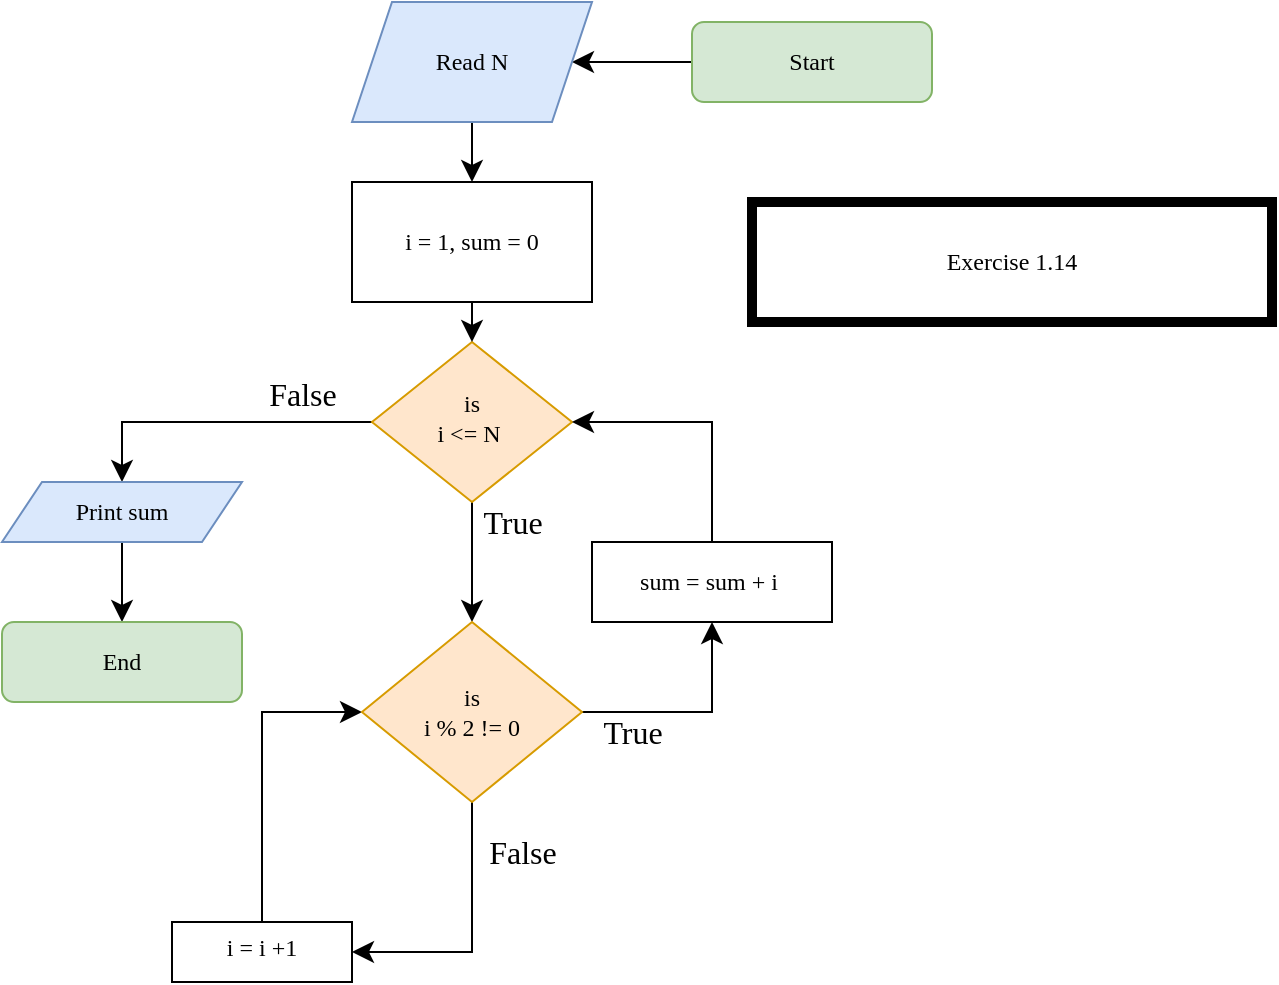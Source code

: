 <mxfile version="24.7.16">
  <diagram name="Exercise1_14" id="OjfafZJgLtIsrFkGz_i3">
    <mxGraphModel dx="1354" dy="969" grid="1" gridSize="10" guides="1" tooltips="1" connect="1" arrows="1" fold="1" page="0" pageScale="1" pageWidth="827" pageHeight="1169" math="0" shadow="0">
      <root>
        <mxCell id="0" />
        <mxCell id="1" parent="0" />
        <mxCell id="_cMzBhWek6FKqp19uo0f-1" value="" style="edgeStyle=none;curved=1;rounded=0;orthogonalLoop=1;jettySize=auto;html=1;fontSize=12;startSize=8;endSize=8;fontFamily=Times New Roman;" edge="1" parent="1" source="_cMzBhWek6FKqp19uo0f-2" target="_cMzBhWek6FKqp19uo0f-8">
          <mxGeometry relative="1" as="geometry" />
        </mxCell>
        <mxCell id="_cMzBhWek6FKqp19uo0f-2" value="Start" style="rounded=1;whiteSpace=wrap;html=1;fontSize=12;glass=0;strokeWidth=1;shadow=0;fillColor=#d5e8d4;strokeColor=#82b366;fontFamily=Times New Roman;" vertex="1" parent="1">
          <mxGeometry x="230" y="-70" width="120" height="40" as="geometry" />
        </mxCell>
        <mxCell id="_cMzBhWek6FKqp19uo0f-3" value="" style="edgeStyle=none;curved=1;rounded=0;orthogonalLoop=1;jettySize=auto;html=1;fontSize=12;startSize=8;endSize=8;fontFamily=Times New Roman;" edge="1" parent="1" source="_cMzBhWek6FKqp19uo0f-5" target="_cMzBhWek6FKqp19uo0f-17">
          <mxGeometry relative="1" as="geometry" />
        </mxCell>
        <mxCell id="_cMzBhWek6FKqp19uo0f-4" style="edgeStyle=orthogonalEdgeStyle;rounded=0;orthogonalLoop=1;jettySize=auto;html=1;entryX=0.5;entryY=0;entryDx=0;entryDy=0;fontSize=12;startSize=8;endSize=8;fontFamily=Times New Roman;" edge="1" parent="1" source="_cMzBhWek6FKqp19uo0f-5" target="_cMzBhWek6FKqp19uo0f-20">
          <mxGeometry relative="1" as="geometry">
            <mxPoint x="-55" y="195" as="targetPoint" />
          </mxGeometry>
        </mxCell>
        <mxCell id="_cMzBhWek6FKqp19uo0f-5" value="is&lt;div&gt;i &amp;lt;= N&amp;nbsp;&lt;/div&gt;" style="rhombus;whiteSpace=wrap;html=1;shadow=0;fontFamily=Times New Roman;fontSize=12;align=center;strokeWidth=1;spacing=6;spacingTop=-4;fillColor=#ffe6cc;strokeColor=#d79b00;" vertex="1" parent="1">
          <mxGeometry x="70" y="90" width="100" height="80" as="geometry" />
        </mxCell>
        <mxCell id="_cMzBhWek6FKqp19uo0f-7" value="" style="edgeStyle=none;curved=1;rounded=0;orthogonalLoop=1;jettySize=auto;html=1;fontSize=12;startSize=8;endSize=8;fontFamily=Times New Roman;" edge="1" parent="1" source="_cMzBhWek6FKqp19uo0f-8" target="_cMzBhWek6FKqp19uo0f-10">
          <mxGeometry relative="1" as="geometry" />
        </mxCell>
        <mxCell id="_cMzBhWek6FKqp19uo0f-8" value="Read N" style="shape=parallelogram;perimeter=parallelogramPerimeter;whiteSpace=wrap;html=1;fixedSize=1;fillColor=#dae8fc;strokeColor=#6c8ebf;fontFamily=Times New Roman;" vertex="1" parent="1">
          <mxGeometry x="60" y="-80" width="120" height="60" as="geometry" />
        </mxCell>
        <mxCell id="_cMzBhWek6FKqp19uo0f-9" style="edgeStyle=none;curved=1;rounded=0;orthogonalLoop=1;jettySize=auto;html=1;entryX=0.5;entryY=0;entryDx=0;entryDy=0;fontSize=12;startSize=8;endSize=8;fontFamily=Times New Roman;" edge="1" parent="1" source="_cMzBhWek6FKqp19uo0f-10" target="_cMzBhWek6FKqp19uo0f-5">
          <mxGeometry relative="1" as="geometry" />
        </mxCell>
        <mxCell id="_cMzBhWek6FKqp19uo0f-10" value="i = 1, sum = 0" style="whiteSpace=wrap;html=1;fontFamily=Times New Roman;" vertex="1" parent="1">
          <mxGeometry x="60" y="10" width="120" height="60" as="geometry" />
        </mxCell>
        <mxCell id="_cMzBhWek6FKqp19uo0f-11" value="False" style="text;html=1;align=center;verticalAlign=middle;resizable=0;points=[];autosize=1;strokeColor=none;fillColor=none;fontSize=16;fontFamily=Times New Roman;" vertex="1" parent="1">
          <mxGeometry x="5" y="101" width="60" height="30" as="geometry" />
        </mxCell>
        <mxCell id="_cMzBhWek6FKqp19uo0f-12" style="edgeStyle=orthogonalEdgeStyle;rounded=0;orthogonalLoop=1;jettySize=auto;html=1;entryX=0;entryY=0.5;entryDx=0;entryDy=0;fontSize=12;startSize=8;endSize=8;exitX=0.5;exitY=0;exitDx=0;exitDy=0;fontFamily=Times New Roman;" edge="1" parent="1" target="_cMzBhWek6FKqp19uo0f-17">
          <mxGeometry relative="1" as="geometry">
            <mxPoint x="15" y="380" as="sourcePoint" />
            <mxPoint x="20" y="280.0" as="targetPoint" />
            <Array as="points">
              <mxPoint x="15" y="275" />
            </Array>
          </mxGeometry>
        </mxCell>
        <mxCell id="_cMzBhWek6FKqp19uo0f-13" value="i = i +1" style="whiteSpace=wrap;html=1;shadow=0;strokeWidth=1;spacing=6;spacingTop=-4;fontFamily=Times New Roman;" vertex="1" parent="1">
          <mxGeometry x="-30" y="380" width="90" height="30" as="geometry" />
        </mxCell>
        <mxCell id="_cMzBhWek6FKqp19uo0f-14" value="True" style="text;html=1;align=center;verticalAlign=middle;resizable=0;points=[];autosize=1;strokeColor=none;fillColor=none;fontSize=16;fontFamily=Times New Roman;" vertex="1" parent="1">
          <mxGeometry x="115" y="165" width="50" height="30" as="geometry" />
        </mxCell>
        <mxCell id="_cMzBhWek6FKqp19uo0f-15" style="edgeStyle=orthogonalEdgeStyle;rounded=0;orthogonalLoop=1;jettySize=auto;html=1;fontSize=12;startSize=8;endSize=8;exitX=0.5;exitY=1;exitDx=0;exitDy=0;fontFamily=Times New Roman;" edge="1" parent="1" source="_cMzBhWek6FKqp19uo0f-17">
          <mxGeometry relative="1" as="geometry">
            <Array as="points">
              <mxPoint x="120" y="395" />
            </Array>
            <mxPoint x="60" y="395" as="targetPoint" />
          </mxGeometry>
        </mxCell>
        <mxCell id="_cMzBhWek6FKqp19uo0f-16" style="edgeStyle=orthogonalEdgeStyle;rounded=0;orthogonalLoop=1;jettySize=auto;html=1;fontSize=12;startSize=8;endSize=8;exitX=1;exitY=0.5;exitDx=0;exitDy=0;fontFamily=Times New Roman;" edge="1" parent="1" source="_cMzBhWek6FKqp19uo0f-17">
          <mxGeometry relative="1" as="geometry">
            <mxPoint x="367.5" y="424.0" as="sourcePoint" />
            <mxPoint x="240" y="230" as="targetPoint" />
            <Array as="points">
              <mxPoint x="240" y="275" />
            </Array>
          </mxGeometry>
        </mxCell>
        <mxCell id="_cMzBhWek6FKqp19uo0f-17" value="&lt;div&gt;is&lt;/div&gt;i % 2 != 0" style="rhombus;whiteSpace=wrap;html=1;fillColor=#ffe6cc;strokeColor=#d79b00;fontFamily=Times New Roman;" vertex="1" parent="1">
          <mxGeometry x="65" y="230" width="110" height="90" as="geometry" />
        </mxCell>
        <mxCell id="_cMzBhWek6FKqp19uo0f-18" value="False" style="text;html=1;align=center;verticalAlign=middle;resizable=0;points=[];autosize=1;strokeColor=none;fillColor=none;fontSize=16;fontFamily=Times New Roman;" vertex="1" parent="1">
          <mxGeometry x="115" y="330" width="60" height="30" as="geometry" />
        </mxCell>
        <mxCell id="_cMzBhWek6FKqp19uo0f-22" style="edgeStyle=none;curved=1;rounded=0;orthogonalLoop=1;jettySize=auto;html=1;fontSize=12;startSize=8;endSize=8;entryX=0.5;entryY=0;entryDx=0;entryDy=0;fontFamily=Times New Roman;" edge="1" parent="1" source="_cMzBhWek6FKqp19uo0f-20" target="_cMzBhWek6FKqp19uo0f-23">
          <mxGeometry relative="1" as="geometry">
            <mxPoint x="-55" y="280" as="targetPoint" />
          </mxGeometry>
        </mxCell>
        <mxCell id="_cMzBhWek6FKqp19uo0f-20" value="Print sum" style="shape=parallelogram;perimeter=parallelogramPerimeter;whiteSpace=wrap;html=1;fixedSize=1;fillColor=#dae8fc;strokeColor=#6c8ebf;fontFamily=Times New Roman;" vertex="1" parent="1">
          <mxGeometry x="-115" y="160" width="120" height="30" as="geometry" />
        </mxCell>
        <mxCell id="_cMzBhWek6FKqp19uo0f-21" value="True" style="text;html=1;align=center;verticalAlign=middle;resizable=0;points=[];autosize=1;strokeColor=none;fillColor=none;fontSize=16;fontFamily=Times New Roman;" vertex="1" parent="1">
          <mxGeometry x="175" y="270" width="50" height="30" as="geometry" />
        </mxCell>
        <mxCell id="_cMzBhWek6FKqp19uo0f-23" value="End" style="rounded=1;whiteSpace=wrap;html=1;fontSize=12;glass=0;strokeWidth=1;shadow=0;fillColor=#d5e8d4;strokeColor=#82b366;fontFamily=Times New Roman;" vertex="1" parent="1">
          <mxGeometry x="-115" y="230" width="120" height="40" as="geometry" />
        </mxCell>
        <mxCell id="_cMzBhWek6FKqp19uo0f-26" style="edgeStyle=orthogonalEdgeStyle;rounded=0;orthogonalLoop=1;jettySize=auto;html=1;entryX=1;entryY=0.5;entryDx=0;entryDy=0;fontSize=12;startSize=8;endSize=8;exitX=0.5;exitY=0;exitDx=0;exitDy=0;fontFamily=Times New Roman;" edge="1" parent="1" source="_cMzBhWek6FKqp19uo0f-25" target="_cMzBhWek6FKqp19uo0f-5">
          <mxGeometry relative="1" as="geometry" />
        </mxCell>
        <mxCell id="_cMzBhWek6FKqp19uo0f-25" value="sum = sum + i&amp;nbsp;" style="rounded=0;whiteSpace=wrap;html=1;fontFamily=Times New Roman;" vertex="1" parent="1">
          <mxGeometry x="180" y="190" width="120" height="40" as="geometry" />
        </mxCell>
        <mxCell id="_cMzBhWek6FKqp19uo0f-27" value="Exercise 1.14" style="rounded=0;whiteSpace=wrap;html=1;strokeWidth=5;fontFamily=Times New Roman;" vertex="1" parent="1">
          <mxGeometry x="260" y="20" width="260" height="60" as="geometry" />
        </mxCell>
      </root>
    </mxGraphModel>
  </diagram>
</mxfile>
